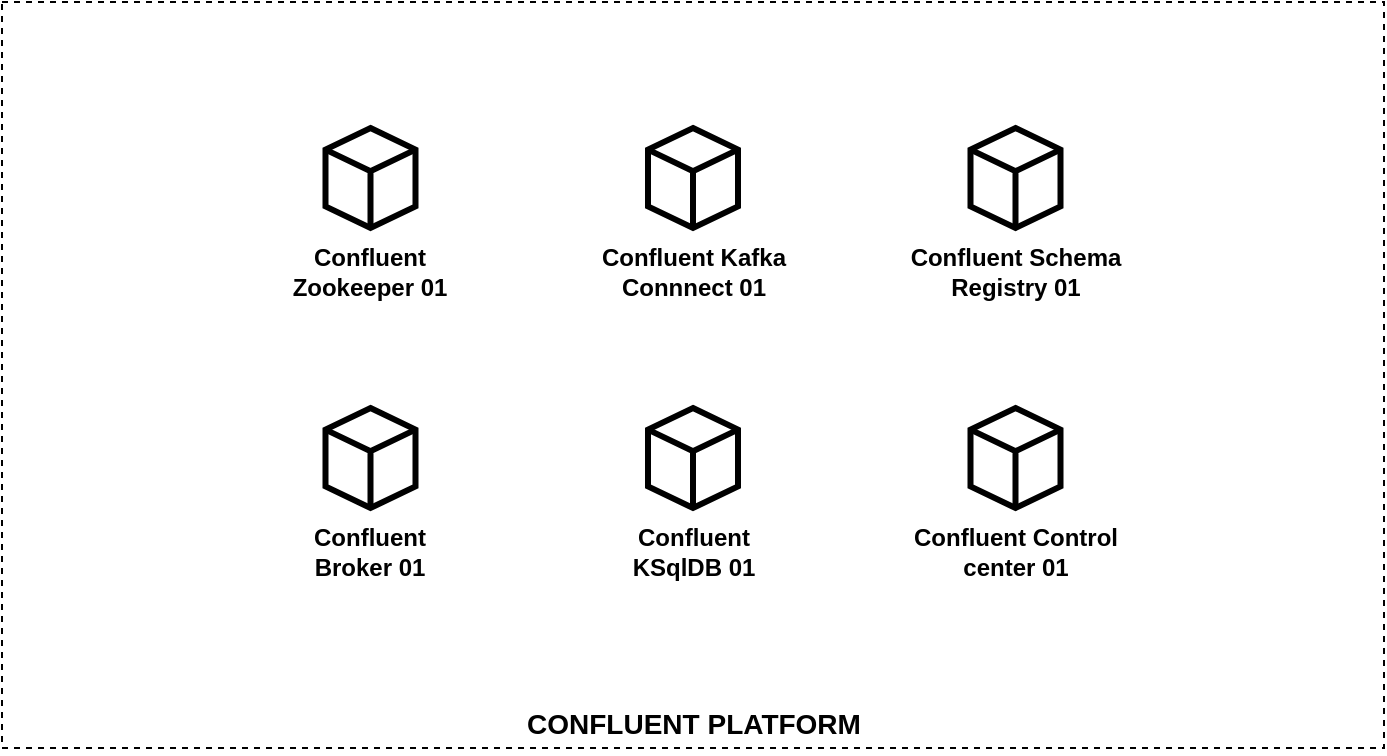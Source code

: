 <mxfile version="24.4.6" type="device">
  <diagram name="Trang-1" id="3ydrOxbWelpumMZ3mkUY">
    <mxGraphModel dx="1235" dy="636" grid="0" gridSize="10" guides="1" tooltips="1" connect="1" arrows="1" fold="1" page="1" pageScale="1" pageWidth="827" pageHeight="1169" math="0" shadow="0">
      <root>
        <mxCell id="0" />
        <mxCell id="1" parent="0" />
        <mxCell id="gndfHAmOpPEwRdtGuSoq-1" value="" style="rounded=0;whiteSpace=wrap;html=1;labelBackgroundColor=none;fillColor=none;dashed=1;container=1;pointerEvents=0;collapsible=0;recursiveResize=0;" vertex="1" parent="1">
          <mxGeometry x="100" y="70" width="691" height="373" as="geometry" />
        </mxCell>
        <mxCell id="gndfHAmOpPEwRdtGuSoq-3" value="Confluent KSqlDB 01" style="text;html=1;align=center;verticalAlign=middle;whiteSpace=wrap;rounded=0;fontStyle=1" vertex="1" parent="gndfHAmOpPEwRdtGuSoq-1">
          <mxGeometry x="305.5" y="275" width="80" as="geometry" />
        </mxCell>
        <mxCell id="gndfHAmOpPEwRdtGuSoq-4" value="Confluent Schema Registry 01" style="text;html=1;align=center;verticalAlign=middle;whiteSpace=wrap;rounded=0;strokeWidth=1;fontStyle=1" vertex="1" parent="gndfHAmOpPEwRdtGuSoq-1">
          <mxGeometry x="451.75" y="120" width="110" height="30" as="geometry" />
        </mxCell>
        <mxCell id="gndfHAmOpPEwRdtGuSoq-5" value="Confluent Kafka Connnect 01" style="text;html=1;align=center;verticalAlign=middle;whiteSpace=wrap;rounded=0;fontStyle=1" vertex="1" parent="gndfHAmOpPEwRdtGuSoq-1">
          <mxGeometry x="290.5" y="120" width="110" height="30" as="geometry" />
        </mxCell>
        <mxCell id="gndfHAmOpPEwRdtGuSoq-6" value="Confluent Broker 01" style="text;html=1;align=center;verticalAlign=middle;whiteSpace=wrap;rounded=0;fontStyle=1" vertex="1" parent="gndfHAmOpPEwRdtGuSoq-1">
          <mxGeometry x="139.25" y="260" width="90" height="30" as="geometry" />
        </mxCell>
        <mxCell id="gndfHAmOpPEwRdtGuSoq-7" value="Confluent Control center 01" style="text;html=1;align=center;verticalAlign=middle;whiteSpace=wrap;rounded=0;fontStyle=1" vertex="1" parent="gndfHAmOpPEwRdtGuSoq-1">
          <mxGeometry x="451.75" y="260" width="110" height="30" as="geometry" />
        </mxCell>
        <mxCell id="gndfHAmOpPEwRdtGuSoq-10" value="Confluent Zookeeper 01" style="text;html=1;align=center;verticalAlign=middle;whiteSpace=wrap;rounded=0;fontStyle=1" vertex="1" parent="gndfHAmOpPEwRdtGuSoq-1">
          <mxGeometry x="144.25" y="120" width="80" height="30" as="geometry" />
        </mxCell>
        <mxCell id="gndfHAmOpPEwRdtGuSoq-13" value="&lt;b style=&quot;font-size: 14px;&quot;&gt;CONFLUENT PLATFORM&lt;/b&gt;" style="text;html=1;align=center;verticalAlign=middle;whiteSpace=wrap;rounded=0;fontSize=14;" vertex="1" parent="gndfHAmOpPEwRdtGuSoq-1">
          <mxGeometry x="161.75" y="346" width="367.5" height="30" as="geometry" />
        </mxCell>
        <mxCell id="gndfHAmOpPEwRdtGuSoq-15" value="" style="html=1;whiteSpace=wrap;shape=isoCube2;backgroundOutline=1;isoAngle=15;strokeWidth=3;" vertex="1" parent="gndfHAmOpPEwRdtGuSoq-1">
          <mxGeometry x="161.75" y="63" width="45" height="50" as="geometry" />
        </mxCell>
        <mxCell id="gndfHAmOpPEwRdtGuSoq-16" value="" style="html=1;whiteSpace=wrap;shape=isoCube2;backgroundOutline=1;isoAngle=15;strokeWidth=3;" vertex="1" parent="gndfHAmOpPEwRdtGuSoq-1">
          <mxGeometry x="161.75" y="203" width="45" height="50" as="geometry" />
        </mxCell>
        <mxCell id="gndfHAmOpPEwRdtGuSoq-19" value="" style="html=1;whiteSpace=wrap;shape=isoCube2;backgroundOutline=1;isoAngle=15;strokeWidth=3;" vertex="1" parent="gndfHAmOpPEwRdtGuSoq-1">
          <mxGeometry x="323" y="63" width="45" height="50" as="geometry" />
        </mxCell>
        <mxCell id="gndfHAmOpPEwRdtGuSoq-20" value="" style="html=1;whiteSpace=wrap;shape=isoCube2;backgroundOutline=1;isoAngle=15;strokeWidth=3;" vertex="1" parent="gndfHAmOpPEwRdtGuSoq-1">
          <mxGeometry x="484.25" y="63" width="45" height="50" as="geometry" />
        </mxCell>
        <mxCell id="gndfHAmOpPEwRdtGuSoq-21" value="" style="html=1;whiteSpace=wrap;shape=isoCube2;backgroundOutline=1;isoAngle=15;strokeWidth=3;" vertex="1" parent="gndfHAmOpPEwRdtGuSoq-1">
          <mxGeometry x="323" y="203" width="45" height="50" as="geometry" />
        </mxCell>
        <mxCell id="gndfHAmOpPEwRdtGuSoq-22" value="" style="html=1;whiteSpace=wrap;shape=isoCube2;backgroundOutline=1;isoAngle=15;strokeWidth=3;" vertex="1" parent="gndfHAmOpPEwRdtGuSoq-1">
          <mxGeometry x="484.25" y="203" width="45" height="50" as="geometry" />
        </mxCell>
      </root>
    </mxGraphModel>
  </diagram>
</mxfile>

